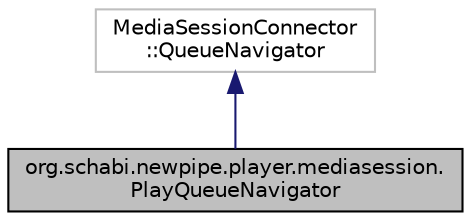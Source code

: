 digraph "org.schabi.newpipe.player.mediasession.PlayQueueNavigator"
{
 // LATEX_PDF_SIZE
  edge [fontname="Helvetica",fontsize="10",labelfontname="Helvetica",labelfontsize="10"];
  node [fontname="Helvetica",fontsize="10",shape=record];
  Node2 [label="org.schabi.newpipe.player.mediasession.\lPlayQueueNavigator",height=0.2,width=0.4,color="black", fillcolor="grey75", style="filled", fontcolor="black",tooltip=" "];
  Node3 -> Node2 [dir="back",color="midnightblue",fontsize="10",style="solid",fontname="Helvetica"];
  Node3 [label="MediaSessionConnector\l::QueueNavigator",height=0.2,width=0.4,color="grey75", fillcolor="white", style="filled",tooltip=" "];
}
